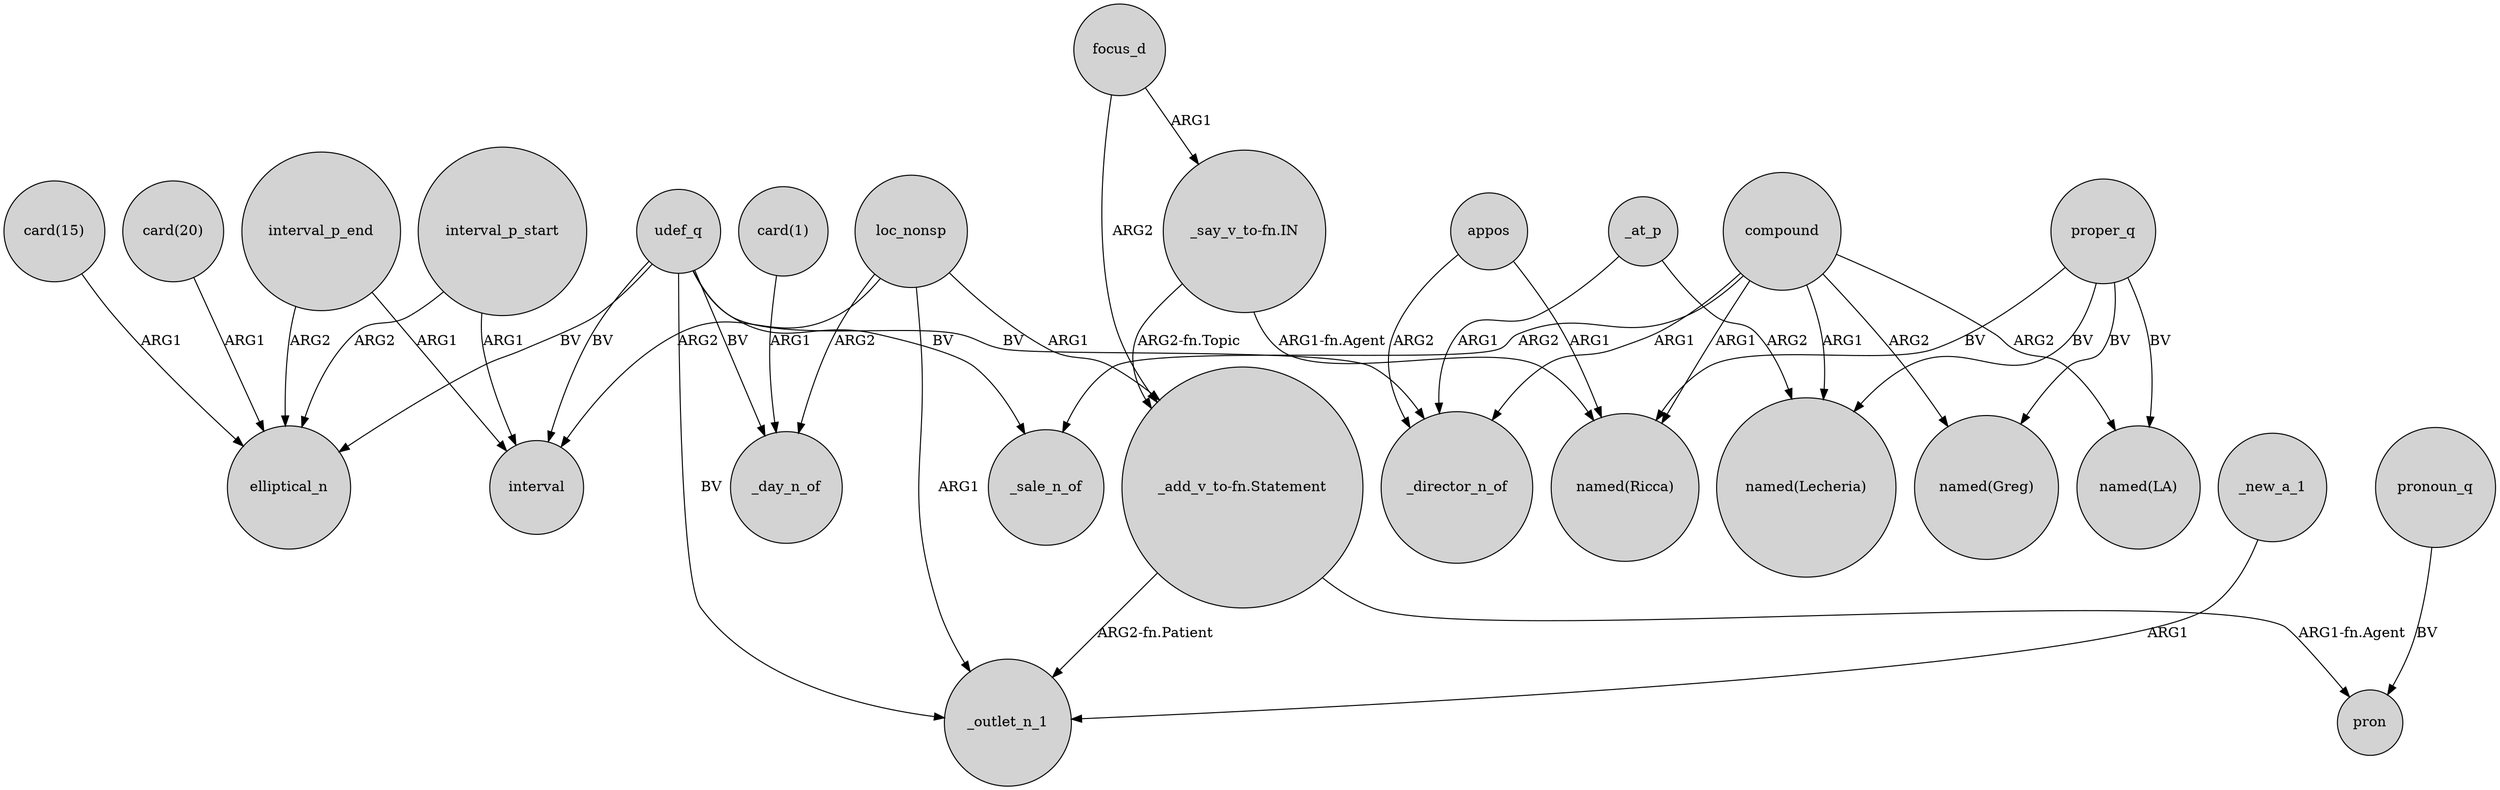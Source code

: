 digraph {
	node [shape=circle style=filled]
	loc_nonsp -> interval [label=ARG2]
	compound -> "named(Ricca)" [label=ARG1]
	udef_q -> elliptical_n [label=BV]
	proper_q -> "named(LA)" [label=BV]
	compound -> "named(LA)" [label=ARG2]
	appos -> "named(Ricca)" [label=ARG1]
	"_say_v_to-fn.IN" -> "named(Ricca)" [label="ARG1-fn.Agent"]
	focus_d -> "_add_v_to-fn.Statement" [label=ARG2]
	"card(1)" -> _day_n_of [label=ARG1]
	compound -> "named(Greg)" [label=ARG2]
	interval_p_end -> elliptical_n [label=ARG2]
	"card(15)" -> elliptical_n [label=ARG1]
	loc_nonsp -> "_add_v_to-fn.Statement" [label=ARG1]
	"card(20)" -> elliptical_n [label=ARG1]
	udef_q -> _day_n_of [label=BV]
	interval_p_start -> elliptical_n [label=ARG2]
	"_add_v_to-fn.Statement" -> pron [label="ARG1-fn.Agent"]
	udef_q -> _director_n_of [label=BV]
	proper_q -> "named(Greg)" [label=BV]
	pronoun_q -> pron [label=BV]
	"_add_v_to-fn.Statement" -> _outlet_n_1 [label="ARG2-fn.Patient"]
	compound -> _sale_n_of [label=ARG2]
	_at_p -> _director_n_of [label=ARG1]
	interval_p_start -> interval [label=ARG1]
	_at_p -> "named(Lecheria)" [label=ARG2]
	compound -> "named(Lecheria)" [label=ARG1]
	udef_q -> _outlet_n_1 [label=BV]
	udef_q -> _sale_n_of [label=BV]
	loc_nonsp -> _day_n_of [label=ARG2]
	interval_p_end -> interval [label=ARG1]
	proper_q -> "named(Ricca)" [label=BV]
	proper_q -> "named(Lecheria)" [label=BV]
	compound -> _director_n_of [label=ARG1]
	"_say_v_to-fn.IN" -> "_add_v_to-fn.Statement" [label="ARG2-fn.Topic"]
	appos -> _director_n_of [label=ARG2]
	udef_q -> interval [label=BV]
	loc_nonsp -> _outlet_n_1 [label=ARG1]
	_new_a_1 -> _outlet_n_1 [label=ARG1]
	focus_d -> "_say_v_to-fn.IN" [label=ARG1]
}
